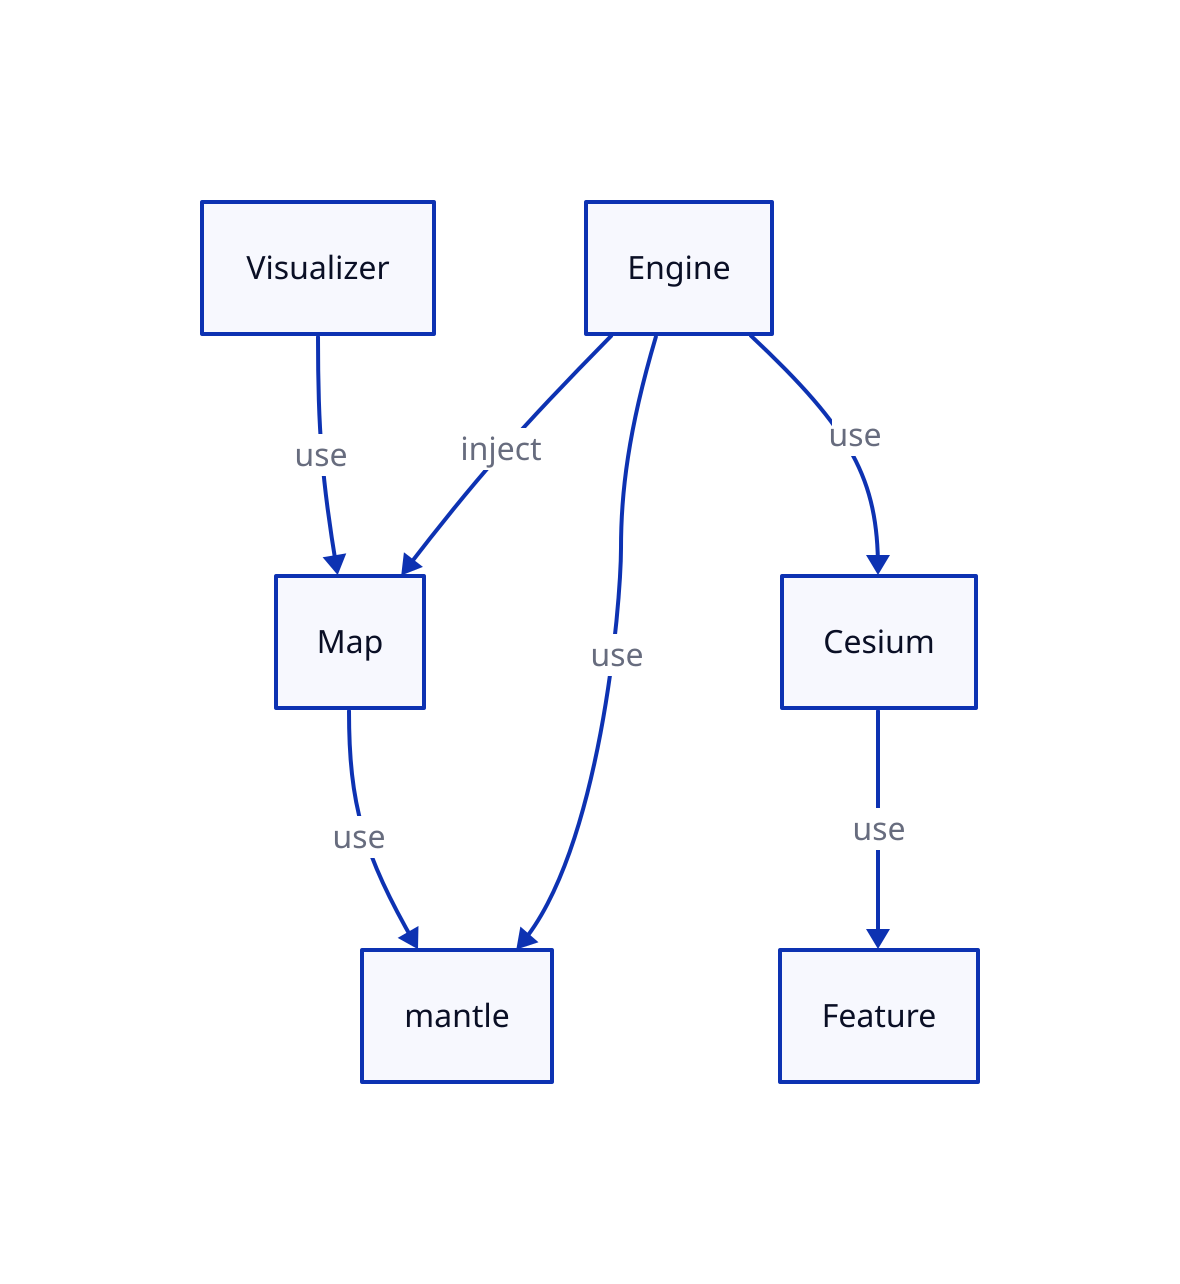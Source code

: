 viz: Visualizer
map: Map
mantle: mantle
engine: Engine
cesium: Cesium
feature: Feature

viz -> map: use
engine -> map: inject
engine -> mantle: use
engine -> cesium: use
cesium -> feature: use
map -> mantle: use
